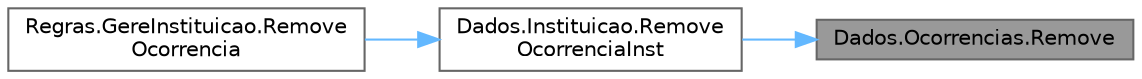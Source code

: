 digraph "Dados.Ocorrencias.Remove"
{
 // LATEX_PDF_SIZE
  bgcolor="transparent";
  edge [fontname=Helvetica,fontsize=10,labelfontname=Helvetica,labelfontsize=10];
  node [fontname=Helvetica,fontsize=10,shape=box,height=0.2,width=0.4];
  rankdir="RL";
  Node1 [id="Node000001",label="Dados.Ocorrencias.Remove",height=0.2,width=0.4,color="gray40", fillcolor="grey60", style="filled", fontcolor="black",tooltip="Funcao que remove uma determinada ocorrencia de um dicionario de ocorrencias."];
  Node1 -> Node2 [id="edge1_Node000001_Node000002",dir="back",color="steelblue1",style="solid",tooltip=" "];
  Node2 [id="Node000002",label="Dados.Instituicao.Remove\lOcorrenciaInst",height=0.2,width=0.4,color="grey40", fillcolor="white", style="filled",URL="$class_dados_1_1_instituicao.html#acd39d4d9b21c5e77e7d3096ff7b1e486",tooltip="Funcao que remove uma determinada ocorrencia na lista de ocorrencias da instituicao."];
  Node2 -> Node3 [id="edge2_Node000002_Node000003",dir="back",color="steelblue1",style="solid",tooltip=" "];
  Node3 [id="Node000003",label="Regras.GereInstituicao.Remove\lOcorrencia",height=0.2,width=0.4,color="grey40", fillcolor="white", style="filled",URL="$class_regras_1_1_gere_instituicao.html#a8b7a5e8367a78ae3dcdaf3700c848dc1",tooltip="Funcao que remove uma ocorrencia da instituicao."];
}
